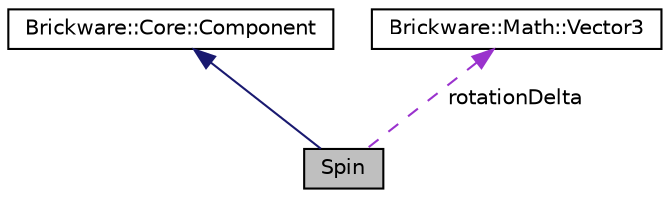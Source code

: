 digraph "Spin"
{
  edge [fontname="Helvetica",fontsize="10",labelfontname="Helvetica",labelfontsize="10"];
  node [fontname="Helvetica",fontsize="10",shape=record];
  Node1 [label="Spin",height=0.2,width=0.4,color="black", fillcolor="grey75", style="filled", fontcolor="black"];
  Node2 -> Node1 [dir="back",color="midnightblue",fontsize="10",style="solid"];
  Node2 [label="Brickware::Core::Component",height=0.2,width=0.4,color="black", fillcolor="white", style="filled",URL="$classBrickware_1_1Core_1_1Component.html"];
  Node3 -> Node1 [dir="back",color="darkorchid3",fontsize="10",style="dashed",label=" rotationDelta" ];
  Node3 [label="Brickware::Math::Vector3",height=0.2,width=0.4,color="black", fillcolor="white", style="filled",URL="$classBrickware_1_1Math_1_1Vector3.html"];
}
